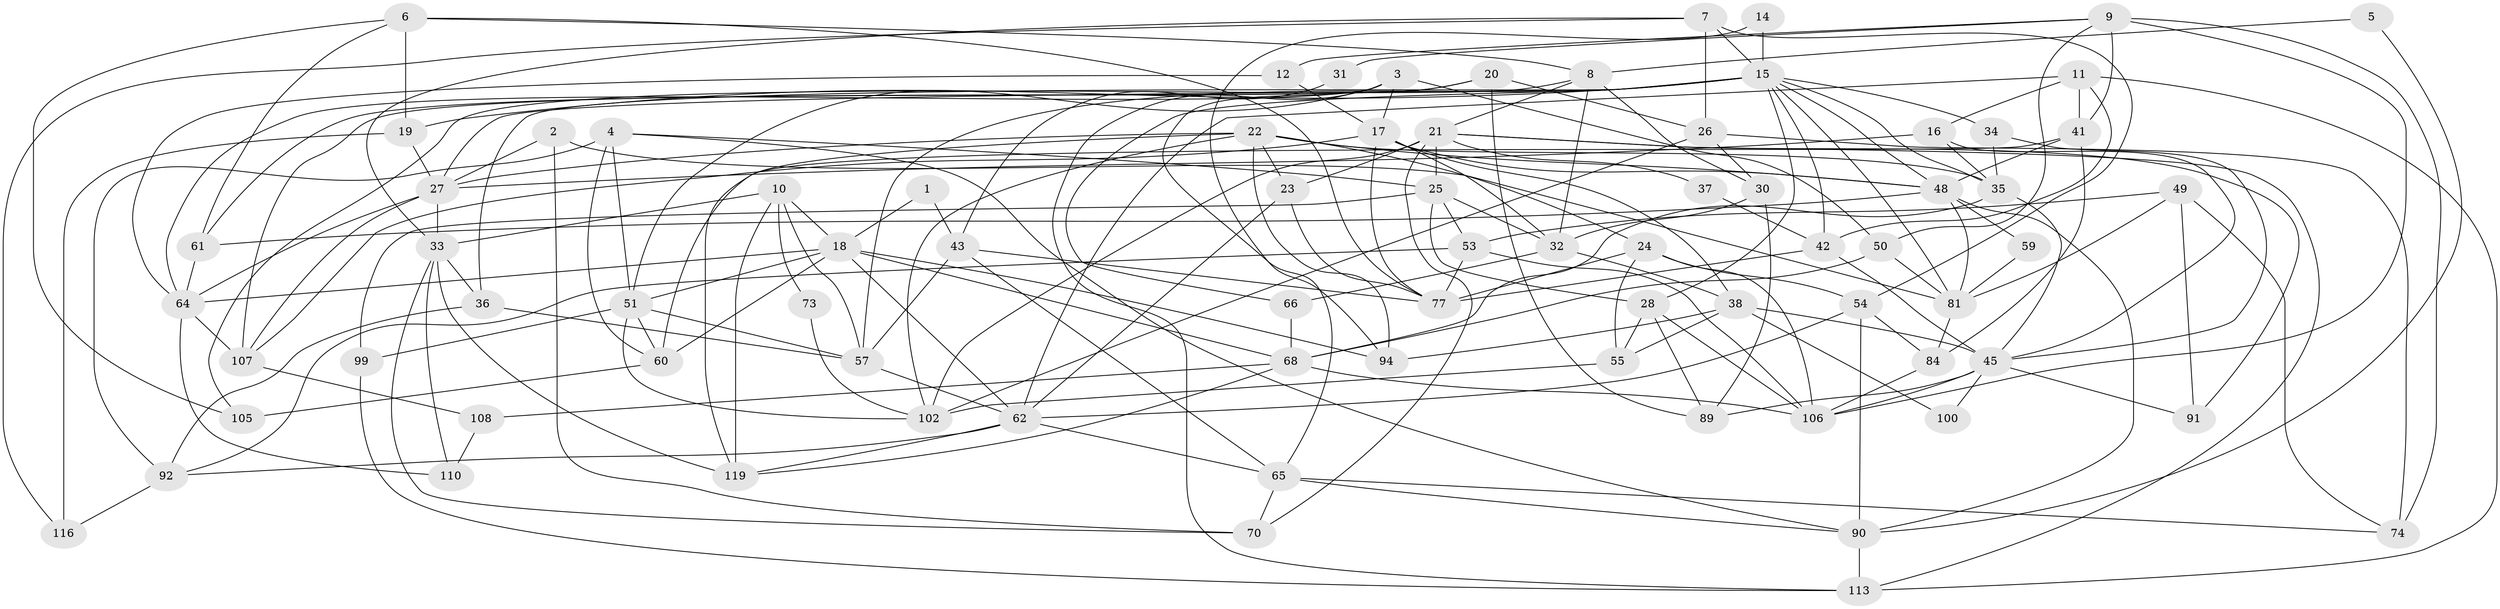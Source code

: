 // Generated by graph-tools (version 1.1) at 2025/24/03/03/25 07:24:04]
// undirected, 78 vertices, 194 edges
graph export_dot {
graph [start="1"]
  node [color=gray90,style=filled];
  1;
  2;
  3 [super="+44"];
  4;
  5;
  6 [super="+103"];
  7 [super="+124"];
  8 [super="+46"];
  9 [super="+40"];
  10 [super="+47"];
  11;
  12 [super="+13"];
  14;
  15 [super="+93"];
  16 [super="+56"];
  17 [super="+80"];
  18 [super="+97"];
  19;
  20 [super="+72"];
  21 [super="+63"];
  22 [super="+96"];
  23;
  24 [super="+85"];
  25 [super="+83"];
  26 [super="+29"];
  27 [super="+52"];
  28;
  30;
  31;
  32 [super="+82"];
  33 [super="+118"];
  34;
  35 [super="+112"];
  36;
  37;
  38 [super="+39"];
  41 [super="+88"];
  42 [super="+75"];
  43;
  45 [super="+95"];
  48 [super="+79"];
  49 [super="+111"];
  50 [super="+76"];
  51 [super="+69"];
  53;
  54 [super="+86"];
  55 [super="+58"];
  57 [super="+71"];
  59;
  60;
  61 [super="+87"];
  62 [super="+78"];
  64 [super="+67"];
  65 [super="+98"];
  66;
  68 [super="+122"];
  70 [super="+117"];
  73;
  74;
  77 [super="+109"];
  81 [super="+123"];
  84;
  89 [super="+120"];
  90 [super="+114"];
  91;
  92 [super="+101"];
  94 [super="+104"];
  99;
  100;
  102 [super="+115"];
  105;
  106 [super="+121"];
  107;
  108;
  110;
  113;
  116;
  119;
  1 -- 43;
  1 -- 18;
  2 -- 27;
  2 -- 70;
  2 -- 81;
  3 -- 113;
  3 -- 64;
  3 -- 51;
  3 -- 50;
  3 -- 65;
  3 -- 17;
  4 -- 90;
  4 -- 51;
  4 -- 60;
  4 -- 25;
  4 -- 92;
  5 -- 8;
  5 -- 90;
  6 -- 19;
  6 -- 61;
  6 -- 8;
  6 -- 105;
  6 -- 77;
  7 -- 33 [weight=2];
  7 -- 116;
  7 -- 54 [weight=2];
  7 -- 26 [weight=2];
  7 -- 15;
  8 -- 30;
  8 -- 32;
  8 -- 105;
  8 -- 21;
  9 -- 106;
  9 -- 50;
  9 -- 74;
  9 -- 41;
  9 -- 31;
  9 -- 12;
  10 -- 119;
  10 -- 18;
  10 -- 73;
  10 -- 33;
  10 -- 57;
  11 -- 41;
  11 -- 16;
  11 -- 42;
  11 -- 113;
  11 -- 62;
  12 -- 64;
  12 -- 17;
  14 -- 94;
  14 -- 15;
  15 -- 35;
  15 -- 19;
  15 -- 27;
  15 -- 36;
  15 -- 57;
  15 -- 81;
  15 -- 34;
  15 -- 66;
  15 -- 28;
  15 -- 48;
  15 -- 42;
  16 -- 45;
  16 -- 27;
  16 -- 35;
  17 -- 48;
  17 -- 77;
  17 -- 107;
  17 -- 32;
  17 -- 38;
  18 -- 51;
  18 -- 94;
  18 -- 64;
  18 -- 68;
  18 -- 60;
  18 -- 62;
  19 -- 116;
  19 -- 27;
  20 -- 107;
  20 -- 89;
  20 -- 26;
  20 -- 61;
  21 -- 37;
  21 -- 91;
  21 -- 113;
  21 -- 23;
  21 -- 25;
  21 -- 70;
  21 -- 102;
  22 -- 24;
  22 -- 48;
  22 -- 35;
  22 -- 119;
  22 -- 23;
  22 -- 102;
  22 -- 94;
  22 -- 27;
  23 -- 77;
  23 -- 62;
  24 -- 54;
  24 -- 55;
  24 -- 106;
  24 -- 77;
  25 -- 99;
  25 -- 53;
  25 -- 32;
  25 -- 28;
  26 -- 30;
  26 -- 74;
  26 -- 102;
  27 -- 64 [weight=2];
  27 -- 33;
  27 -- 107;
  28 -- 55;
  28 -- 106;
  28 -- 89;
  30 -- 32;
  30 -- 89;
  31 -- 43;
  32 -- 66;
  32 -- 38;
  33 -- 36;
  33 -- 70;
  33 -- 119;
  33 -- 110;
  34 -- 45;
  34 -- 35;
  35 -- 68;
  35 -- 45;
  36 -- 92;
  36 -- 57;
  37 -- 42;
  38 -- 100;
  38 -- 55;
  38 -- 45;
  38 -- 94;
  41 -- 48;
  41 -- 60;
  41 -- 84;
  42 -- 77 [weight=2];
  42 -- 45;
  43 -- 57;
  43 -- 65;
  43 -- 77;
  45 -- 91;
  45 -- 100;
  45 -- 106;
  45 -- 89;
  48 -- 90;
  48 -- 59;
  48 -- 81;
  48 -- 61;
  49 -- 53;
  49 -- 74;
  49 -- 91;
  49 -- 81;
  50 -- 68;
  50 -- 81;
  51 -- 99;
  51 -- 102;
  51 -- 57;
  51 -- 60;
  53 -- 92;
  53 -- 106;
  53 -- 77;
  54 -- 62;
  54 -- 90;
  54 -- 84;
  55 -- 102;
  57 -- 62;
  59 -- 81;
  60 -- 105;
  61 -- 64;
  62 -- 65;
  62 -- 92;
  62 -- 119;
  64 -- 107;
  64 -- 110;
  65 -- 90;
  65 -- 70;
  65 -- 74;
  66 -- 68;
  68 -- 108;
  68 -- 119;
  68 -- 106;
  73 -- 102;
  81 -- 84;
  84 -- 106;
  90 -- 113;
  92 -- 116;
  99 -- 113;
  107 -- 108;
  108 -- 110;
}
